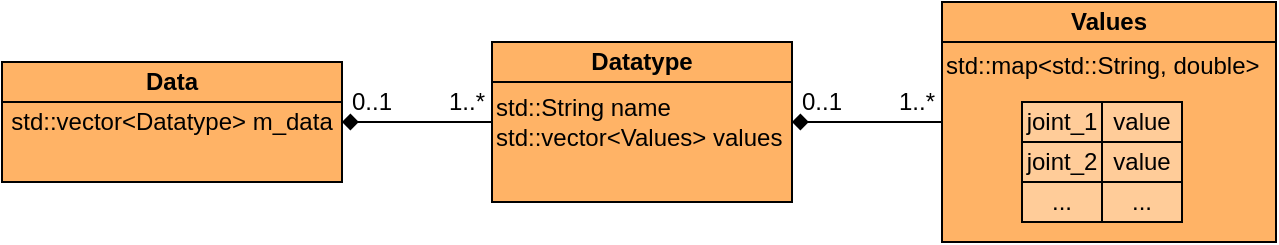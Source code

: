 <mxfile version="12.1.3" type="device" pages="1"><diagram id="9OpmmjJCOTwSLYJz4ne-" name="Page-1"><mxGraphModel dx="981" dy="461" grid="1" gridSize="10" guides="1" tooltips="1" connect="1" arrows="1" fold="1" page="1" pageScale="1" pageWidth="826" pageHeight="1169" math="0" shadow="0"><root><mxCell id="0"/><mxCell id="1" parent="0"/><mxCell id="Ku-owZWAXDx_Qxm1CsxM-18" value="std::map&amp;lt;std::String, double&amp;gt;&lt;br&gt;&lt;br&gt;&lt;br&gt;&lt;br&gt;&lt;br&gt;" style="rounded=0;whiteSpace=wrap;html=1;align=left;fillColor=#FFB366;" vertex="1" parent="1"><mxGeometry x="480" y="10" width="167" height="120" as="geometry"/></mxCell><mxCell id="Ku-owZWAXDx_Qxm1CsxM-2" value="std::vector&amp;lt;Datatype&amp;gt; m_data&lt;br&gt;" style="rounded=0;whiteSpace=wrap;html=1;fillColor=#FFB366;" vertex="1" parent="1"><mxGeometry x="10" y="40" width="170" height="60" as="geometry"/></mxCell><mxCell id="Ku-owZWAXDx_Qxm1CsxM-3" value="&lt;span style=&quot;white-space: normal ; line-height: 120%&quot;&gt;std::String name&lt;br&gt;std::vector&amp;lt;Values&amp;gt; values&lt;br&gt;&lt;/span&gt;" style="rounded=0;whiteSpace=wrap;html=1;align=left;fillColor=#FFB366;" vertex="1" parent="1"><mxGeometry x="255" y="30" width="150" height="80" as="geometry"/></mxCell><mxCell id="Ku-owZWAXDx_Qxm1CsxM-5" value="Datatype" style="rounded=0;whiteSpace=wrap;html=1;fillColor=#FFB366;fontStyle=1" vertex="1" parent="1"><mxGeometry x="255" y="30" width="150" height="20" as="geometry"/></mxCell><mxCell id="Ku-owZWAXDx_Qxm1CsxM-10" value="joint_1" style="rounded=0;whiteSpace=wrap;html=1;fillColor=#FFCC99;" vertex="1" parent="1"><mxGeometry x="520" y="60" width="40" height="20" as="geometry"/></mxCell><mxCell id="Ku-owZWAXDx_Qxm1CsxM-11" value="joint_2" style="rounded=0;whiteSpace=wrap;html=1;fillColor=#FFCC99;" vertex="1" parent="1"><mxGeometry x="520" y="80" width="40" height="20" as="geometry"/></mxCell><mxCell id="Ku-owZWAXDx_Qxm1CsxM-12" value="..." style="rounded=0;whiteSpace=wrap;html=1;fillColor=#FFCC99;" vertex="1" parent="1"><mxGeometry x="520" y="100" width="40" height="20" as="geometry"/></mxCell><mxCell id="Ku-owZWAXDx_Qxm1CsxM-13" value="value" style="rounded=0;whiteSpace=wrap;html=1;fillColor=#FFCC99;" vertex="1" parent="1"><mxGeometry x="560" y="60" width="40" height="20" as="geometry"/></mxCell><mxCell id="Ku-owZWAXDx_Qxm1CsxM-14" value="value" style="rounded=0;whiteSpace=wrap;html=1;fillColor=#FFCC99;" vertex="1" parent="1"><mxGeometry x="560" y="80" width="40" height="20" as="geometry"/></mxCell><mxCell id="Ku-owZWAXDx_Qxm1CsxM-15" value="..." style="rounded=0;whiteSpace=wrap;html=1;fillColor=#FFCC99;" vertex="1" parent="1"><mxGeometry x="560" y="100" width="40" height="20" as="geometry"/></mxCell><mxCell id="Ku-owZWAXDx_Qxm1CsxM-17" value="Data" style="rounded=0;whiteSpace=wrap;html=1;fillColor=#FFB366;fontStyle=1" vertex="1" parent="1"><mxGeometry x="10" y="40" width="170" height="20" as="geometry"/></mxCell><mxCell id="Ku-owZWAXDx_Qxm1CsxM-19" value="Values" style="rounded=0;whiteSpace=wrap;html=1;fillColor=#FFB366;fontStyle=1" vertex="1" parent="1"><mxGeometry x="480" y="10" width="167" height="20" as="geometry"/></mxCell><mxCell id="Ku-owZWAXDx_Qxm1CsxM-23" value="" style="endArrow=diamond;html=1;endFill=1;entryX=1;entryY=0.5;entryDx=0;entryDy=0;exitX=0;exitY=0.5;exitDx=0;exitDy=0;" edge="1" parent="1" source="Ku-owZWAXDx_Qxm1CsxM-3" target="Ku-owZWAXDx_Qxm1CsxM-2"><mxGeometry width="50" height="50" relative="1" as="geometry"><mxPoint x="140" y="150" as="sourcePoint"/><mxPoint x="190" y="100" as="targetPoint"/></mxGeometry></mxCell><mxCell id="Ku-owZWAXDx_Qxm1CsxM-24" value="" style="endArrow=diamond;html=1;endFill=1;entryX=1;entryY=0.5;entryDx=0;entryDy=0;exitX=0;exitY=0.5;exitDx=0;exitDy=0;" edge="1" parent="1" source="Ku-owZWAXDx_Qxm1CsxM-18" target="Ku-owZWAXDx_Qxm1CsxM-3"><mxGeometry width="50" height="50" relative="1" as="geometry"><mxPoint x="300" y="190" as="sourcePoint"/><mxPoint x="350" y="140" as="targetPoint"/></mxGeometry></mxCell><mxCell id="Ku-owZWAXDx_Qxm1CsxM-25" value="1..*" style="text;html=1;strokeColor=none;fillColor=none;align=center;verticalAlign=middle;whiteSpace=wrap;rounded=0;" vertex="1" parent="1"><mxGeometry x="230" y="50" width="25" height="20" as="geometry"/></mxCell><mxCell id="Ku-owZWAXDx_Qxm1CsxM-26" value="1..*" style="text;html=1;strokeColor=none;fillColor=none;align=center;verticalAlign=middle;whiteSpace=wrap;rounded=0;" vertex="1" parent="1"><mxGeometry x="455" y="50" width="25" height="20" as="geometry"/></mxCell><mxCell id="Ku-owZWAXDx_Qxm1CsxM-27" value="0..1" style="text;html=1;strokeColor=none;fillColor=none;align=center;verticalAlign=middle;whiteSpace=wrap;rounded=0;" vertex="1" parent="1"><mxGeometry x="180" y="50" width="30" height="20" as="geometry"/></mxCell><mxCell id="Ku-owZWAXDx_Qxm1CsxM-28" value="0..1" style="text;html=1;strokeColor=none;fillColor=none;align=center;verticalAlign=middle;whiteSpace=wrap;rounded=0;" vertex="1" parent="1"><mxGeometry x="405" y="50" width="30" height="20" as="geometry"/></mxCell></root></mxGraphModel></diagram></mxfile>